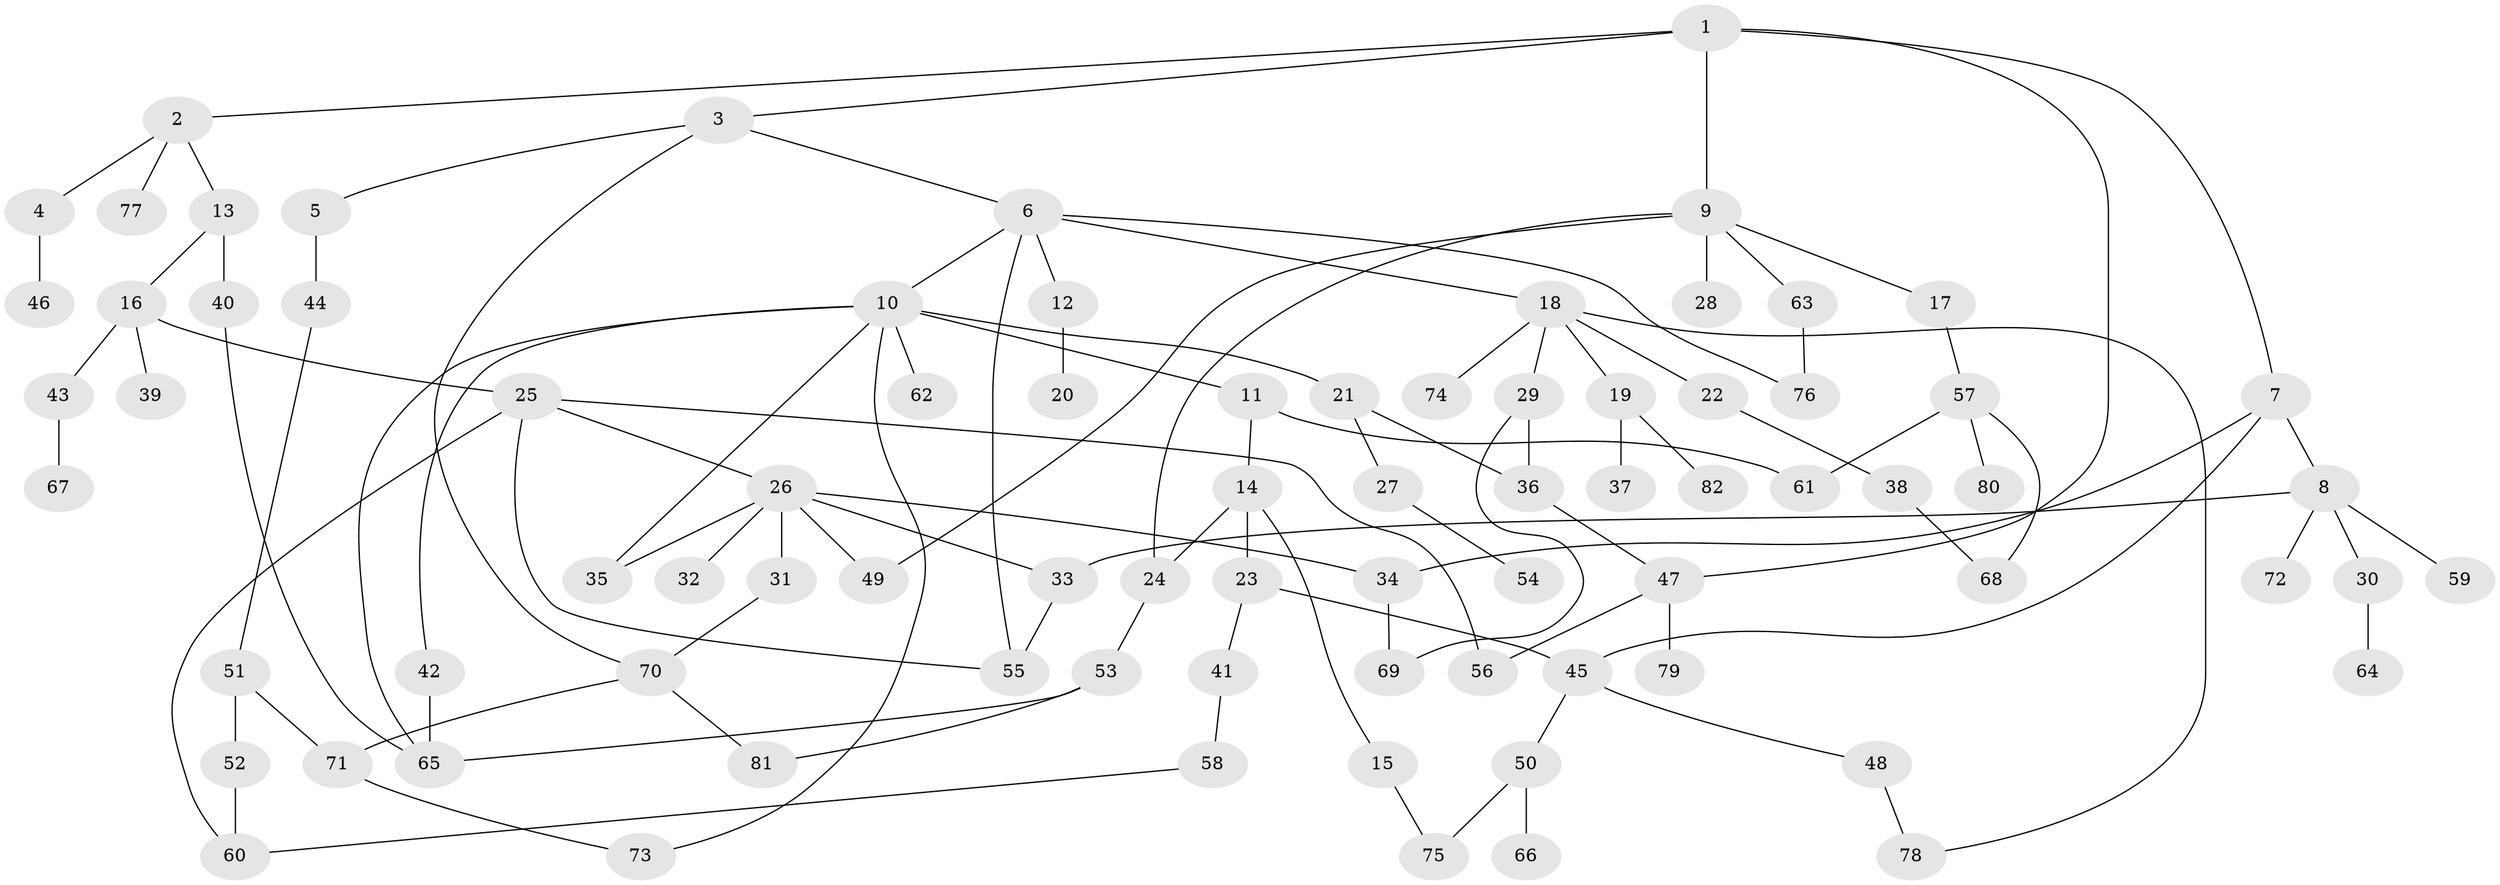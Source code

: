 // coarse degree distribution, {5: 0.05263157894736842, 4: 0.17543859649122806, 2: 0.2982456140350877, 6: 0.03508771929824561, 7: 0.03508771929824561, 9: 0.017543859649122806, 1: 0.24561403508771928, 3: 0.14035087719298245}
// Generated by graph-tools (version 1.1) at 2025/17/03/04/25 18:17:03]
// undirected, 82 vertices, 107 edges
graph export_dot {
graph [start="1"]
  node [color=gray90,style=filled];
  1;
  2;
  3;
  4;
  5;
  6;
  7;
  8;
  9;
  10;
  11;
  12;
  13;
  14;
  15;
  16;
  17;
  18;
  19;
  20;
  21;
  22;
  23;
  24;
  25;
  26;
  27;
  28;
  29;
  30;
  31;
  32;
  33;
  34;
  35;
  36;
  37;
  38;
  39;
  40;
  41;
  42;
  43;
  44;
  45;
  46;
  47;
  48;
  49;
  50;
  51;
  52;
  53;
  54;
  55;
  56;
  57;
  58;
  59;
  60;
  61;
  62;
  63;
  64;
  65;
  66;
  67;
  68;
  69;
  70;
  71;
  72;
  73;
  74;
  75;
  76;
  77;
  78;
  79;
  80;
  81;
  82;
  1 -- 2;
  1 -- 3;
  1 -- 7;
  1 -- 9;
  1 -- 47;
  2 -- 4;
  2 -- 13;
  2 -- 77;
  3 -- 5;
  3 -- 6;
  3 -- 70;
  4 -- 46;
  5 -- 44;
  6 -- 10;
  6 -- 12;
  6 -- 18;
  6 -- 76;
  6 -- 55;
  7 -- 8;
  7 -- 45;
  7 -- 34;
  8 -- 30;
  8 -- 33;
  8 -- 59;
  8 -- 72;
  9 -- 17;
  9 -- 24;
  9 -- 28;
  9 -- 63;
  9 -- 49;
  10 -- 11;
  10 -- 21;
  10 -- 42;
  10 -- 62;
  10 -- 65;
  10 -- 73;
  10 -- 35;
  11 -- 14;
  11 -- 61;
  12 -- 20;
  13 -- 16;
  13 -- 40;
  14 -- 15;
  14 -- 23;
  14 -- 24;
  15 -- 75;
  16 -- 25;
  16 -- 39;
  16 -- 43;
  17 -- 57;
  18 -- 19;
  18 -- 22;
  18 -- 29;
  18 -- 74;
  18 -- 78;
  19 -- 37;
  19 -- 82;
  21 -- 27;
  21 -- 36;
  22 -- 38;
  23 -- 41;
  23 -- 45;
  24 -- 53;
  25 -- 26;
  25 -- 55;
  25 -- 56;
  25 -- 60;
  26 -- 31;
  26 -- 32;
  26 -- 34;
  26 -- 35;
  26 -- 49;
  26 -- 33;
  27 -- 54;
  29 -- 36;
  29 -- 69;
  30 -- 64;
  31 -- 70;
  33 -- 55;
  34 -- 69;
  36 -- 47;
  38 -- 68;
  40 -- 65;
  41 -- 58;
  42 -- 65;
  43 -- 67;
  44 -- 51;
  45 -- 48;
  45 -- 50;
  47 -- 56;
  47 -- 79;
  48 -- 78;
  50 -- 66;
  50 -- 75;
  51 -- 52;
  51 -- 71;
  52 -- 60;
  53 -- 81;
  53 -- 65;
  57 -- 68;
  57 -- 80;
  57 -- 61;
  58 -- 60;
  63 -- 76;
  70 -- 71;
  70 -- 81;
  71 -- 73;
}
